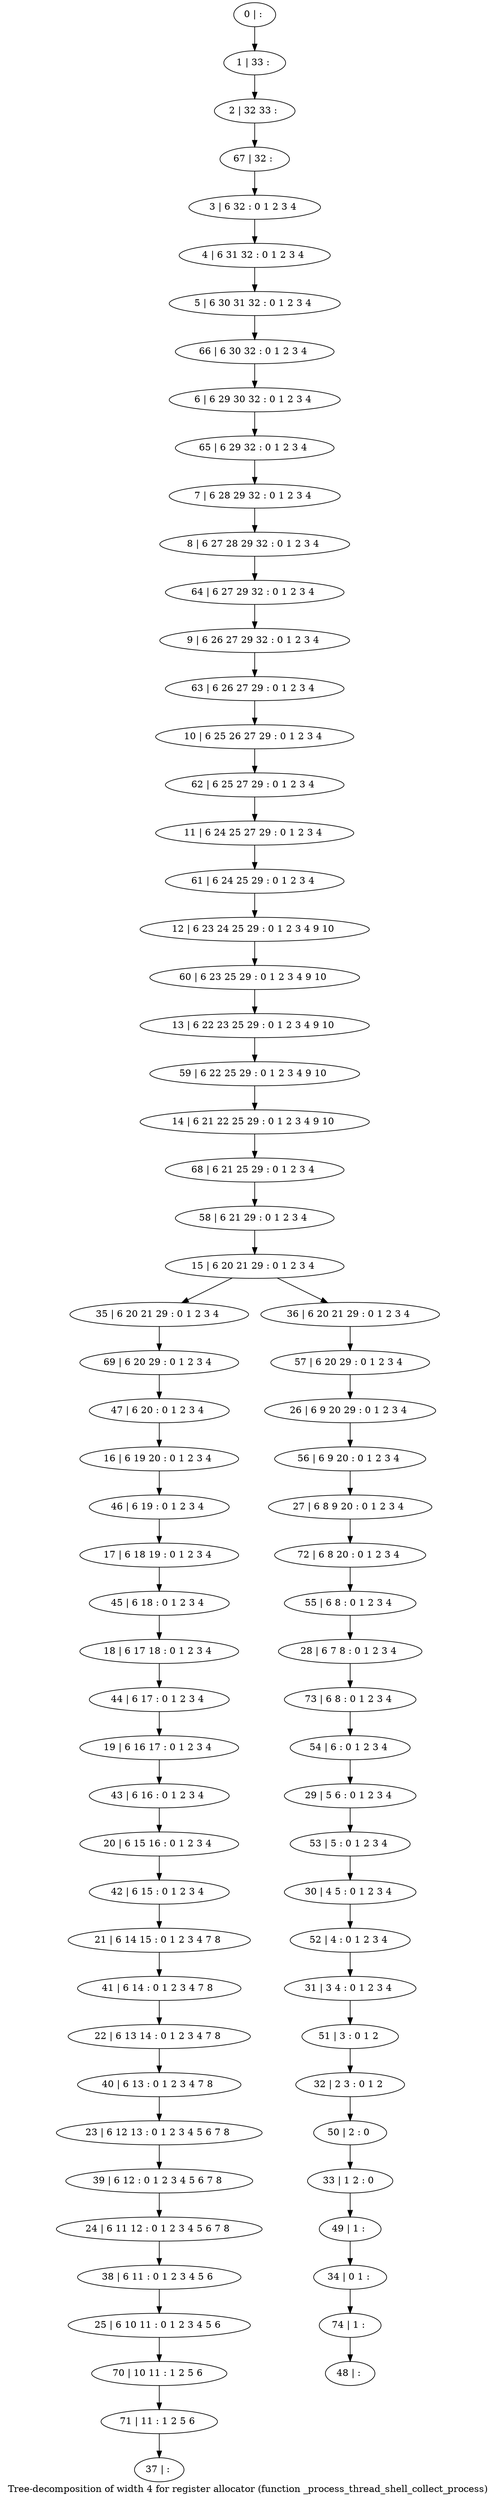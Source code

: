 digraph G {
graph [label="Tree-decomposition of width 4 for register allocator (function _process_thread_shell_collect_process)"]
0[label="0 | : "];
1[label="1 | 33 : "];
2[label="2 | 32 33 : "];
3[label="3 | 6 32 : 0 1 2 3 4 "];
4[label="4 | 6 31 32 : 0 1 2 3 4 "];
5[label="5 | 6 30 31 32 : 0 1 2 3 4 "];
6[label="6 | 6 29 30 32 : 0 1 2 3 4 "];
7[label="7 | 6 28 29 32 : 0 1 2 3 4 "];
8[label="8 | 6 27 28 29 32 : 0 1 2 3 4 "];
9[label="9 | 6 26 27 29 32 : 0 1 2 3 4 "];
10[label="10 | 6 25 26 27 29 : 0 1 2 3 4 "];
11[label="11 | 6 24 25 27 29 : 0 1 2 3 4 "];
12[label="12 | 6 23 24 25 29 : 0 1 2 3 4 9 10 "];
13[label="13 | 6 22 23 25 29 : 0 1 2 3 4 9 10 "];
14[label="14 | 6 21 22 25 29 : 0 1 2 3 4 9 10 "];
15[label="15 | 6 20 21 29 : 0 1 2 3 4 "];
16[label="16 | 6 19 20 : 0 1 2 3 4 "];
17[label="17 | 6 18 19 : 0 1 2 3 4 "];
18[label="18 | 6 17 18 : 0 1 2 3 4 "];
19[label="19 | 6 16 17 : 0 1 2 3 4 "];
20[label="20 | 6 15 16 : 0 1 2 3 4 "];
21[label="21 | 6 14 15 : 0 1 2 3 4 7 8 "];
22[label="22 | 6 13 14 : 0 1 2 3 4 7 8 "];
23[label="23 | 6 12 13 : 0 1 2 3 4 5 6 7 8 "];
24[label="24 | 6 11 12 : 0 1 2 3 4 5 6 7 8 "];
25[label="25 | 6 10 11 : 0 1 2 3 4 5 6 "];
26[label="26 | 6 9 20 29 : 0 1 2 3 4 "];
27[label="27 | 6 8 9 20 : 0 1 2 3 4 "];
28[label="28 | 6 7 8 : 0 1 2 3 4 "];
29[label="29 | 5 6 : 0 1 2 3 4 "];
30[label="30 | 4 5 : 0 1 2 3 4 "];
31[label="31 | 3 4 : 0 1 2 3 4 "];
32[label="32 | 2 3 : 0 1 2 "];
33[label="33 | 1 2 : 0 "];
34[label="34 | 0 1 : "];
35[label="35 | 6 20 21 29 : 0 1 2 3 4 "];
36[label="36 | 6 20 21 29 : 0 1 2 3 4 "];
37[label="37 | : "];
38[label="38 | 6 11 : 0 1 2 3 4 5 6 "];
39[label="39 | 6 12 : 0 1 2 3 4 5 6 7 8 "];
40[label="40 | 6 13 : 0 1 2 3 4 7 8 "];
41[label="41 | 6 14 : 0 1 2 3 4 7 8 "];
42[label="42 | 6 15 : 0 1 2 3 4 "];
43[label="43 | 6 16 : 0 1 2 3 4 "];
44[label="44 | 6 17 : 0 1 2 3 4 "];
45[label="45 | 6 18 : 0 1 2 3 4 "];
46[label="46 | 6 19 : 0 1 2 3 4 "];
47[label="47 | 6 20 : 0 1 2 3 4 "];
48[label="48 | : "];
49[label="49 | 1 : "];
50[label="50 | 2 : 0 "];
51[label="51 | 3 : 0 1 2 "];
52[label="52 | 4 : 0 1 2 3 4 "];
53[label="53 | 5 : 0 1 2 3 4 "];
54[label="54 | 6 : 0 1 2 3 4 "];
55[label="55 | 6 8 : 0 1 2 3 4 "];
56[label="56 | 6 9 20 : 0 1 2 3 4 "];
57[label="57 | 6 20 29 : 0 1 2 3 4 "];
58[label="58 | 6 21 29 : 0 1 2 3 4 "];
59[label="59 | 6 22 25 29 : 0 1 2 3 4 9 10 "];
60[label="60 | 6 23 25 29 : 0 1 2 3 4 9 10 "];
61[label="61 | 6 24 25 29 : 0 1 2 3 4 "];
62[label="62 | 6 25 27 29 : 0 1 2 3 4 "];
63[label="63 | 6 26 27 29 : 0 1 2 3 4 "];
64[label="64 | 6 27 29 32 : 0 1 2 3 4 "];
65[label="65 | 6 29 32 : 0 1 2 3 4 "];
66[label="66 | 6 30 32 : 0 1 2 3 4 "];
67[label="67 | 32 : "];
68[label="68 | 6 21 25 29 : 0 1 2 3 4 "];
69[label="69 | 6 20 29 : 0 1 2 3 4 "];
70[label="70 | 10 11 : 1 2 5 6 "];
71[label="71 | 11 : 1 2 5 6 "];
72[label="72 | 6 8 20 : 0 1 2 3 4 "];
73[label="73 | 6 8 : 0 1 2 3 4 "];
74[label="74 | 1 : "];
0->1 ;
1->2 ;
3->4 ;
4->5 ;
7->8 ;
15->35 ;
15->36 ;
38->25 ;
24->38 ;
39->24 ;
23->39 ;
40->23 ;
22->40 ;
41->22 ;
21->41 ;
42->21 ;
20->42 ;
43->20 ;
19->43 ;
44->19 ;
18->44 ;
45->18 ;
17->45 ;
46->17 ;
16->46 ;
47->16 ;
49->34 ;
33->49 ;
50->33 ;
32->50 ;
51->32 ;
31->51 ;
52->31 ;
30->52 ;
53->30 ;
29->53 ;
54->29 ;
55->28 ;
56->27 ;
26->56 ;
57->26 ;
36->57 ;
58->15 ;
59->14 ;
13->59 ;
60->13 ;
12->60 ;
61->12 ;
11->61 ;
62->11 ;
10->62 ;
63->10 ;
9->63 ;
64->9 ;
8->64 ;
65->7 ;
6->65 ;
66->6 ;
5->66 ;
67->3 ;
2->67 ;
68->58 ;
14->68 ;
69->47 ;
35->69 ;
25->70 ;
71->37 ;
70->71 ;
72->55 ;
27->72 ;
73->54 ;
28->73 ;
74->48 ;
34->74 ;
}
